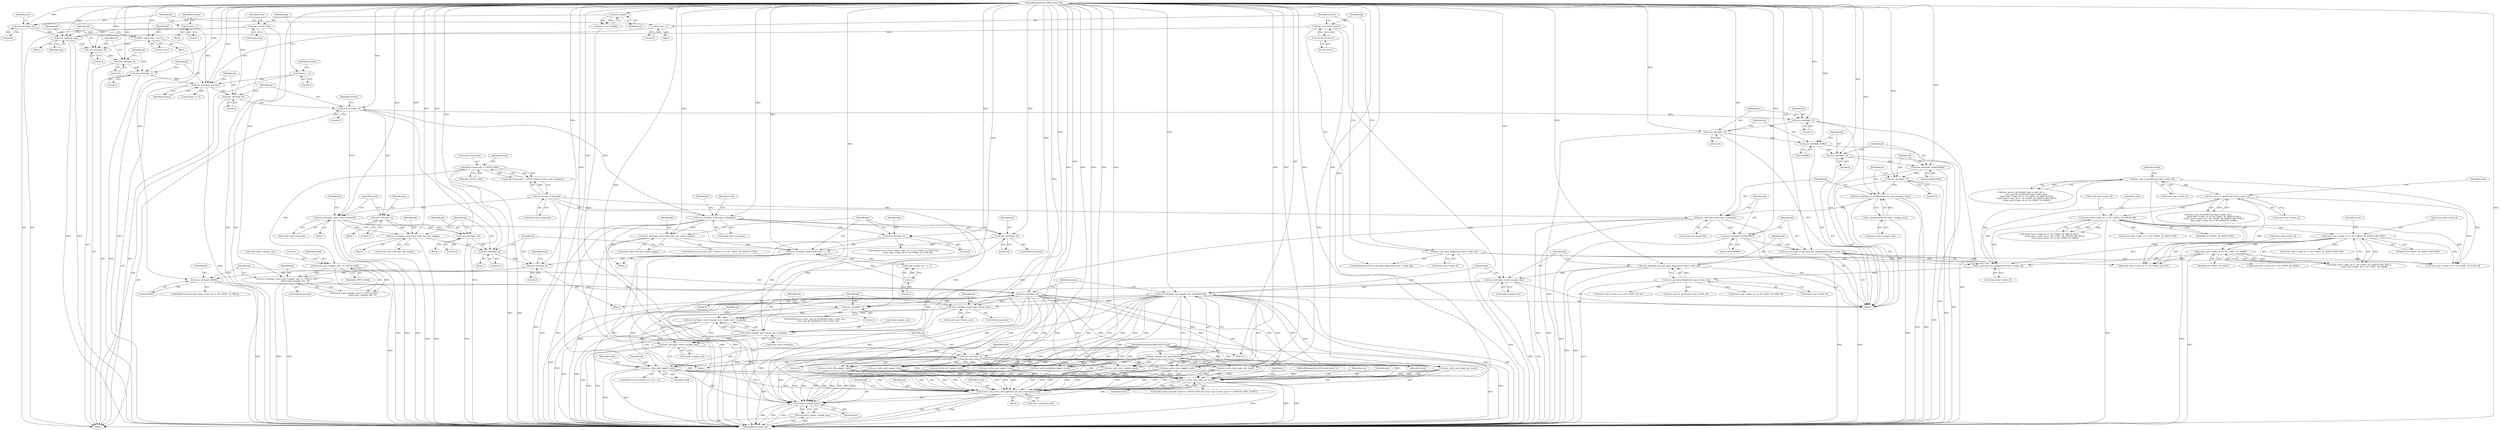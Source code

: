 digraph "0_FFmpeg_fa19fbcf712a6a6cc5a5cfdc3254a97b9bce6582@API" {
"1000729" [label="(Call,mov_write_glbl_tag(pb, track))"];
"1000524" [label="(Call,avio_wb32(pb, 2))"];
"1000519" [label="(Call,avio_wb32(pb, track->sample_size))"];
"1000508" [label="(Call,avio_wb32(pb, track->sample_size / track->par->channels))"];
"1000497" [label="(Call,avio_wb32(pb, 1))"];
"1000475" [label="(Call,avio_wb16(pb, 0))"];
"1000459" [label="(Call,avio_wb16(pb, track->par->sample_rate <= UINT16_MAX ?\n                          track->par->sample_rate : 0))"];
"1000444" [label="(Call,avio_wb16(pb, 0))"];
"1000441" [label="(Call,avio_wb16(pb, 0))"];
"1000429" [label="(Call,avio_wb16(pb, track->par->bits_per_raw_sample))"];
"1000408" [label="(Call,avio_wb16(pb, track->par->channels))"];
"1000256" [label="(Call,avio_wb32(pb, 0))"];
"1000253" [label="(Call,avio_wb16(pb, 0))"];
"1000250" [label="(Call,avio_wb16(pb, version))"];
"1000247" [label="(Call,avio_wb16(pb, 1))"];
"1000244" [label="(Call,avio_wb16(pb, 0))"];
"1000241" [label="(Call,avio_wb32(pb, 0))"];
"1000238" [label="(Call,avio_wl32(pb, tag))"];
"1000223" [label="(Call,avio_wb32(pb, 0))"];
"1000129" [label="(Call,avio_tell(pb))"];
"1000122" [label="(MethodParameterIn,AVIOContext *pb)"];
"1000169" [label="(Call,tag = AV_RL32(\"lpcm\"))"];
"1000171" [label="(Call,AV_RL32(\"lpcm\"))"];
"1000136" [label="(Call,tag = track->tag)"];
"1000233" [label="(Call,ffio_wfourcc(pb, \"enca\"))"];
"1000220" [label="(Call,version = 1)"];
"1000132" [label="(Call,version = 0)"];
"1000173" [label="(Call,version = 2)"];
"1000155" [label="(Call,!track->par->channels)"];
"1000417" [label="(Call,avio_wb16(pb, 2))"];
"1000438" [label="(Call,avio_wb16(pb, 16))"];
"1000380" [label="(Call,avio_wb16(pb, track->audio_vbr ? -2 : 0))"];
"1000369" [label="(Call,avio_wb16(pb, track->par->bits_per_coded_sample))"];
"1000334" [label="(Call,avio_wb16(pb, track->par->channels))"];
"1000357" [label="(Call,avio_wb16(pb, 8))"];
"1000377" [label="(Call,avio_wb16(pb, 16))"];
"1000386" [label="(Call,-2)"];
"1000462" [label="(Call,track->par->sample_rate <= UINT16_MAX)"];
"1000150" [label="(Call,track->timescale > UINT16_MAX)"];
"1000455" [label="(Call,avio_wb16(pb, 48000))"];
"1000321" [label="(Call,avio_wb32(pb, get_samples_per_packet(track)))"];
"1000316" [label="(Call,avio_wb32(pb, track->sample_size))"];
"1000308" [label="(Call,avio_wb32(pb, mov_get_lpcm_flags(track->par->codec_id)))"];
"1000300" [label="(Call,avio_wb32(pb, av_get_bits_per_sample(track->par->codec_id)))"];
"1000297" [label="(Call,avio_wb32(pb, 0x7F000000))"];
"1000290" [label="(Call,avio_wb32(pb, track->par->channels))"];
"1000282" [label="(Call,avio_wb64(pb, av_double2int(track->par->sample_rate)))"];
"1000279" [label="(Call,avio_wb32(pb, 72))"];
"1000276" [label="(Call,avio_wb32(pb, 0x00010000))"];
"1000273" [label="(Call,avio_wb16(pb, 0))"];
"1000270" [label="(Call,avio_wb16(pb, 0xfffe))"];
"1000267" [label="(Call,avio_wb16(pb, 16))"];
"1000264" [label="(Call,avio_wb16(pb, 3))"];
"1000284" [label="(Call,av_double2int(track->par->sample_rate))"];
"1000302" [label="(Call,av_get_bits_per_sample(track->par->codec_id))"];
"1000163" [label="(Call,mov_get_lpcm_flags(track->par->codec_id))"];
"1000205" [label="(Call,track->par->codec_id == AV_CODEC_ID_ADPCM_IMA_WAV)"];
"1000197" [label="(Call,track->par->codec_id == AV_CODEC_ID_ADPCM_MS)"];
"1000190" [label="(Call,mov_pcm_be_gt16(track->par->codec_id))"];
"1000183" [label="(Call,mov_pcm_le_gt16(track->par->codec_id))"];
"1000212" [label="(Call,track->par->codec_id == AV_CODEC_ID_QDM2)"];
"1000310" [label="(Call,mov_get_lpcm_flags(track->par->codec_id))"];
"1000323" [label="(Call,get_samples_per_packet(track))"];
"1000124" [label="(MethodParameterIn,MOVTrack *track)"];
"1000501" [label="(Call,avio_wb32(pb, track->par->frame_size))"];
"1000510" [label="(Call,track->sample_size / track->par->channels)"];
"1000746" [label="(Call,mov_write_chan_tag(s, pb, track))"];
"1000757" [label="(Call,ff_mov_cenc_write_sinf_tag(track, pb, mov->encryption_kid))"];
"1000764" [label="(Call,update_size(pb, pos))"];
"1000763" [label="(Return,return update_size(pb, pos);)"];
"1000457" [label="(Literal,48000)"];
"1000205" [label="(Call,track->par->codec_id == AV_CODEC_ID_ADPCM_IMA_WAV)"];
"1000730" [label="(Identifier,pb)"];
"1000333" [label="(Block,)"];
"1000765" [label="(Identifier,pb)"];
"1000316" [label="(Call,avio_wb32(pb, track->sample_size))"];
"1000440" [label="(Literal,16)"];
"1000369" [label="(Call,avio_wb16(pb, track->par->bits_per_coded_sample))"];
"1000429" [label="(Call,avio_wb16(pb, track->par->bits_per_raw_sample))"];
"1000499" [label="(Literal,1)"];
"1000387" [label="(Literal,2)"];
"1000155" [label="(Call,!track->par->channels)"];
"1000169" [label="(Call,tag = AV_RL32(\"lpcm\"))"];
"1000767" [label="(MethodReturn,static int)"];
"1000461" [label="(Call,track->par->sample_rate <= UINT16_MAX ?\n                          track->par->sample_rate : 0)"];
"1000736" [label="(Identifier,track)"];
"1000346" [label="(Identifier,track)"];
"1000218" [label="(Identifier,AV_CODEC_ID_QDM2)"];
"1000509" [label="(Identifier,pb)"];
"1000463" [label="(Call,track->par->sample_rate)"];
"1000521" [label="(Call,track->sample_size)"];
"1000497" [label="(Call,avio_wb32(pb, 1))"];
"1000357" [label="(Call,avio_wb16(pb, 8))"];
"1000317" [label="(Identifier,pb)"];
"1000377" [label="(Call,avio_wb16(pb, 16))"];
"1000284" [label="(Call,av_double2int(track->par->sample_rate))"];
"1000240" [label="(Identifier,tag)"];
"1000219" [label="(Block,)"];
"1000161" [label="(Block,)"];
"1000535" [label="(Call,track->par->codec_id == AV_CODEC_ID_AAC)"];
"1000334" [label="(Call,avio_wb16(pb, track->par->channels))"];
"1000646" [label="(Call,mov_write_amr_tag(pb, track))"];
"1000410" [label="(Call,track->par->channels)"];
"1000276" [label="(Call,avio_wb32(pb, 0x00010000))"];
"1000281" [label="(Literal,72)"];
"1000272" [label="(Literal,0xfffe)"];
"1000204" [label="(Call,track->par->codec_id == AV_CODEC_ID_ADPCM_IMA_WAV ||\n                   track->par->codec_id == AV_CODEC_ID_QDM2)"];
"1000248" [label="(Identifier,pb)"];
"1000290" [label="(Call,avio_wb32(pb, track->par->channels))"];
"1000525" [label="(Identifier,pb)"];
"1000386" [label="(Call,-2)"];
"1000291" [label="(Identifier,pb)"];
"1000498" [label="(Identifier,pb)"];
"1000273" [label="(Call,avio_wb16(pb, 0))"];
"1000407" [label="(Block,)"];
"1000482" [label="(Block,)"];
"1000191" [label="(Call,track->par->codec_id)"];
"1000124" [label="(MethodParameterIn,MOVTrack *track)"];
"1000251" [label="(Identifier,pb)"];
"1000300" [label="(Call,avio_wb32(pb, av_get_bits_per_sample(track->par->codec_id)))"];
"1000172" [label="(Literal,\"lpcm\")"];
"1000723" [label="(ControlStructure,if (track->vos_len > 0))"];
"1000154" [label="(Identifier,UINT16_MAX)"];
"1000458" [label="(ControlStructure,else)"];
"1000371" [label="(Call,track->par->bits_per_coded_sample)"];
"1000447" [label="(ControlStructure,if (track->par->codec_id == AV_CODEC_ID_OPUS))"];
"1000336" [label="(Call,track->par->channels)"];
"1000731" [label="(Identifier,track)"];
"1000254" [label="(Identifier,pb)"];
"1000190" [label="(Call,mov_pcm_be_gt16(track->par->codec_id))"];
"1000501" [label="(Call,avio_wb32(pb, track->par->frame_size))"];
"1000193" [label="(Identifier,track)"];
"1000321" [label="(Call,avio_wb32(pb, get_samples_per_packet(track)))"];
"1000451" [label="(Identifier,track)"];
"1000758" [label="(Identifier,track)"];
"1000182" [label="(Call,mov_pcm_le_gt16(track->par->codec_id) ||\n                   mov_pcm_be_gt16(track->par->codec_id) ||\n                   track->par->codec_id == AV_CODEC_ID_ADPCM_MS ||\n                   track->par->codec_id == AV_CODEC_ID_ADPCM_IMA_WAV ||\n                   track->par->codec_id == AV_CODEC_ID_QDM2)"];
"1000732" [label="(ControlStructure,if (track->mode == MODE_MOV && track->par->codec_type == AVMEDIA_TYPE_AUDIO))"];
"1000253" [label="(Call,avio_wb16(pb, 0))"];
"1000441" [label="(Call,avio_wb16(pb, 0))"];
"1000390" [label="(Block,)"];
"1000361" [label="(ControlStructure,if (track->par->codec_id == AV_CODEC_ID_ADPCM_G726))"];
"1000526" [label="(Literal,2)"];
"1000682" [label="(Call,mov_write_extradata_tag(pb, track))"];
"1000203" [label="(Identifier,AV_CODEC_ID_ADPCM_MS)"];
"1000747" [label="(Identifier,s)"];
"1000211" [label="(Identifier,AV_CODEC_ID_ADPCM_IMA_WAV)"];
"1000171" [label="(Call,AV_RL32(\"lpcm\"))"];
"1000225" [label="(Literal,0)"];
"1000477" [label="(Literal,0)"];
"1000323" [label="(Call,get_samples_per_packet(track))"];
"1000476" [label="(Identifier,pb)"];
"1000658" [label="(Call,mov_write_ac3_tag(pb, track))"];
"1000510" [label="(Call,track->sample_size / track->par->channels)"];
"1000162" [label="(ControlStructure,if (mov_get_lpcm_flags(track->par->codec_id)))"];
"1000437" [label="(Block,)"];
"1000200" [label="(Identifier,track)"];
"1000444" [label="(Call,avio_wb16(pb, 0))"];
"1000299" [label="(Literal,0x7F000000)"];
"1000267" [label="(Call,avio_wb16(pb, 16))"];
"1000358" [label="(Identifier,pb)"];
"1000285" [label="(Call,track->par->sample_rate)"];
"1000250" [label="(Call,avio_wb16(pb, version))"];
"1000150" [label="(Call,track->timescale > UINT16_MAX)"];
"1000462" [label="(Call,track->par->sample_rate <= UINT16_MAX)"];
"1000326" [label="(Block,)"];
"1000164" [label="(Call,track->par->codec_id)"];
"1000232" [label="(Block,)"];
"1000382" [label="(Call,track->audio_vbr ? -2 : 0)"];
"1000619" [label="(Call,mov_write_wave_tag(s, pb, track))"];
"1000238" [label="(Call,avio_wl32(pb, tag))"];
"1000222" [label="(Literal,1)"];
"1000221" [label="(Identifier,version)"];
"1000756" [label="(Block,)"];
"1000341" [label="(ControlStructure,if (track->par->codec_id == AV_CODEC_ID_PCM_U8 ||\n                track->par->codec_id == AV_CODEC_ID_PCM_S8))"];
"1000729" [label="(Call,mov_write_glbl_tag(pb, track))"];
"1000370" [label="(Identifier,pb)"];
"1000359" [label="(Literal,8)"];
"1000255" [label="(Literal,0)"];
"1000456" [label="(Identifier,pb)"];
"1000121" [label="(MethodParameterIn,AVFormatContext *s)"];
"1000393" [label="(Call,track->par->codec_id == AV_CODEC_ID_FLAC)"];
"1000431" [label="(Call,track->par->bits_per_raw_sample)"];
"1000376" [label="(ControlStructure,else)"];
"1000474" [label="(Literal,0)"];
"1000130" [label="(Identifier,pb)"];
"1000129" [label="(Call,avio_tell(pb))"];
"1000417" [label="(Call,avio_wb16(pb, 2))"];
"1000430" [label="(Identifier,pb)"];
"1000694" [label="(Call,mov_write_wfex_tag(s, pb, track))"];
"1000502" [label="(Identifier,pb)"];
"1000753" [label="(Identifier,mov)"];
"1000197" [label="(Call,track->par->codec_id == AV_CODEC_ID_ADPCM_MS)"];
"1000763" [label="(Return,return update_size(pb, pos);)"];
"1000379" [label="(Literal,16)"];
"1000268" [label="(Identifier,pb)"];
"1000670" [label="(Call,mov_write_eac3_tag(pb, track))"];
"1000274" [label="(Identifier,pb)"];
"1000280" [label="(Identifier,pb)"];
"1000443" [label="(Literal,0)"];
"1000234" [label="(Identifier,pb)"];
"1000416" [label="(Block,)"];
"1000249" [label="(Literal,1)"];
"1000446" [label="(Literal,0)"];
"1000122" [label="(MethodParameterIn,AVIOContext *pb)"];
"1000485" [label="(Call,mov_pcm_le_gt16(track->par->codec_id))"];
"1000508" [label="(Call,avio_wb32(pb, track->sample_size / track->par->channels))"];
"1000301" [label="(Identifier,pb)"];
"1000520" [label="(Identifier,pb)"];
"1000322" [label="(Identifier,pb)"];
"1000746" [label="(Call,mov_write_chan_tag(s, pb, track))"];
"1000298" [label="(Identifier,pb)"];
"1000503" [label="(Call,track->par->frame_size)"];
"1000170" [label="(Identifier,tag)"];
"1000233" [label="(Call,ffio_wfourcc(pb, \"enca\"))"];
"1000206" [label="(Call,track->par->codec_id)"];
"1000237" [label="(Block,)"];
"1000277" [label="(Identifier,pb)"];
"1000583" [label="(Call,track->par->codec_id == AV_CODEC_ID_ADPCM_IMA_WAV)"];
"1000748" [label="(Identifier,pb)"];
"1000241" [label="(Call,avio_wb32(pb, 0))"];
"1000408" [label="(Call,avio_wb16(pb, track->par->channels))"];
"1000257" [label="(Identifier,pb)"];
"1000252" [label="(Identifier,version)"];
"1000471" [label="(Identifier,track)"];
"1000235" [label="(Literal,\"enca\")"];
"1000265" [label="(Identifier,pb)"];
"1000575" [label="(Call,track->par->codec_id == AV_CODEC_ID_ADPCM_MS)"];
"1000244" [label="(Call,avio_wb16(pb, 0))"];
"1000125" [label="(Block,)"];
"1000243" [label="(Literal,0)"];
"1000719" [label="(Call,mov_write_dops_tag(pb, track))"];
"1000335" [label="(Identifier,pb)"];
"1000707" [label="(Call,mov_write_dfla_tag(pb, track))"];
"1000439" [label="(Identifier,pb)"];
"1000424" [label="(Identifier,track)"];
"1000137" [label="(Identifier,tag)"];
"1000173" [label="(Call,version = 2)"];
"1000634" [label="(Call,mov_write_esds_tag(pb, track))"];
"1000127" [label="(Call,pos = avio_tell(pb))"];
"1000381" [label="(Identifier,pb)"];
"1000455" [label="(Call,avio_wb16(pb, 48000))"];
"1000215" [label="(Identifier,track)"];
"1000198" [label="(Call,track->par->codec_id)"];
"1000343" [label="(Call,track->par->codec_id == AV_CODEC_ID_PCM_U8)"];
"1000445" [label="(Identifier,pb)"];
"1000639" [label="(Call,track->par->codec_id == AV_CODEC_ID_AMR_NB)"];
"1000158" [label="(Identifier,track)"];
"1000468" [label="(Identifier,UINT16_MAX)"];
"1000297" [label="(Call,avio_wb32(pb, 0x7F000000))"];
"1000279" [label="(Call,avio_wb32(pb, 72))"];
"1000519" [label="(Call,avio_wb32(pb, track->sample_size))"];
"1000531" [label="(Identifier,track)"];
"1000459" [label="(Call,avio_wb16(pb, track->par->sample_rate <= UINT16_MAX ?\n                          track->par->sample_rate : 0))"];
"1000220" [label="(Call,version = 1)"];
"1000282" [label="(Call,avio_wb64(pb, av_double2int(track->par->sample_rate)))"];
"1000189" [label="(Call,mov_pcm_be_gt16(track->par->codec_id) ||\n                   track->par->codec_id == AV_CODEC_ID_ADPCM_MS ||\n                   track->par->codec_id == AV_CODEC_ID_ADPCM_IMA_WAV ||\n                   track->par->codec_id == AV_CODEC_ID_QDM2)"];
"1000260" [label="(Call,version == 2)"];
"1000269" [label="(Literal,16)"];
"1000246" [label="(Literal,0)"];
"1000138" [label="(Call,track->tag)"];
"1000438" [label="(Call,avio_wb16(pb, 16))"];
"1000309" [label="(Identifier,pb)"];
"1000524" [label="(Call,avio_wb32(pb, 2))"];
"1000245" [label="(Identifier,pb)"];
"1000261" [label="(Identifier,version)"];
"1000380" [label="(Call,avio_wb16(pb, track->audio_vbr ? -2 : 0))"];
"1000175" [label="(Literal,2)"];
"1000208" [label="(Identifier,track)"];
"1000749" [label="(Identifier,track)"];
"1000318" [label="(Call,track->sample_size)"];
"1000256" [label="(Call,avio_wb32(pb, 0))"];
"1000764" [label="(Call,update_size(pb, pos))"];
"1000229" [label="(Identifier,mov)"];
"1000149" [label="(Call,track->timescale > UINT16_MAX || !track->par->channels)"];
"1000278" [label="(Literal,0x00010000)"];
"1000275" [label="(Literal,0)"];
"1000163" [label="(Call,mov_get_lpcm_flags(track->par->codec_id))"];
"1000302" [label="(Call,av_get_bits_per_sample(track->par->codec_id))"];
"1000196" [label="(Call,track->par->codec_id == AV_CODEC_ID_ADPCM_MS ||\n                   track->par->codec_id == AV_CODEC_ID_ADPCM_IMA_WAV ||\n                   track->par->codec_id == AV_CODEC_ID_QDM2)"];
"1000475" [label="(Call,avio_wb16(pb, 0))"];
"1000409" [label="(Identifier,pb)"];
"1000224" [label="(Identifier,pb)"];
"1000271" [label="(Identifier,pb)"];
"1000174" [label="(Identifier,version)"];
"1000483" [label="(ControlStructure,if (mov_pcm_le_gt16(track->par->codec_id) ||\n            mov_pcm_be_gt16(track->par->codec_id)))"];
"1000311" [label="(Call,track->par->codec_id)"];
"1000270" [label="(Call,avio_wb16(pb, 0xfffe))"];
"1000419" [label="(Literal,2)"];
"1000757" [label="(Call,ff_mov_cenc_write_sinf_tag(track, pb, mov->encryption_kid))"];
"1000239" [label="(Identifier,pb)"];
"1000514" [label="(Call,track->par->channels)"];
"1000378" [label="(Identifier,pb)"];
"1000213" [label="(Call,track->par->codec_id)"];
"1000308" [label="(Call,avio_wb32(pb, mov_get_lpcm_flags(track->par->codec_id)))"];
"1000324" [label="(Identifier,track)"];
"1000151" [label="(Call,track->timescale)"];
"1000442" [label="(Identifier,pb)"];
"1000242" [label="(Identifier,pb)"];
"1000144" [label="(Identifier,track)"];
"1000591" [label="(Call,track->par->codec_id == AV_CODEC_ID_QDM2)"];
"1000264" [label="(Call,avio_wb16(pb, 3))"];
"1000428" [label="(Block,)"];
"1000258" [label="(Literal,0)"];
"1000132" [label="(Call,version = 0)"];
"1000212" [label="(Call,track->par->codec_id == AV_CODEC_ID_QDM2)"];
"1000292" [label="(Call,track->par->channels)"];
"1000760" [label="(Call,mov->encryption_kid)"];
"1000460" [label="(Identifier,pb)"];
"1000310" [label="(Call,mov_get_lpcm_flags(track->par->codec_id))"];
"1000156" [label="(Call,track->par->channels)"];
"1000303" [label="(Call,track->par->codec_id)"];
"1000500" [label="(ControlStructure,else)"];
"1000766" [label="(Identifier,pos)"];
"1000480" [label="(Identifier,version)"];
"1000247" [label="(Call,avio_wb16(pb, 1))"];
"1000283" [label="(Identifier,pb)"];
"1000266" [label="(Literal,3)"];
"1000263" [label="(Block,)"];
"1000133" [label="(Identifier,version)"];
"1000184" [label="(Call,track->par->codec_id)"];
"1000223" [label="(Call,avio_wb32(pb, 0))"];
"1000136" [label="(Call,tag = track->tag)"];
"1000511" [label="(Call,track->sample_size)"];
"1000759" [label="(Identifier,pb)"];
"1000183" [label="(Call,mov_pcm_le_gt16(track->par->codec_id))"];
"1000134" [label="(Literal,0)"];
"1000418" [label="(Identifier,pb)"];
"1000729" -> "1000723"  [label="AST: "];
"1000729" -> "1000731"  [label="CFG: "];
"1000730" -> "1000729"  [label="AST: "];
"1000731" -> "1000729"  [label="AST: "];
"1000736" -> "1000729"  [label="CFG: "];
"1000729" -> "1000767"  [label="DDG: "];
"1000729" -> "1000767"  [label="DDG: "];
"1000524" -> "1000729"  [label="DDG: "];
"1000475" -> "1000729"  [label="DDG: "];
"1000321" -> "1000729"  [label="DDG: "];
"1000122" -> "1000729"  [label="DDG: "];
"1000323" -> "1000729"  [label="DDG: "];
"1000124" -> "1000729"  [label="DDG: "];
"1000729" -> "1000746"  [label="DDG: "];
"1000729" -> "1000746"  [label="DDG: "];
"1000729" -> "1000757"  [label="DDG: "];
"1000729" -> "1000757"  [label="DDG: "];
"1000729" -> "1000764"  [label="DDG: "];
"1000524" -> "1000482"  [label="AST: "];
"1000524" -> "1000526"  [label="CFG: "];
"1000525" -> "1000524"  [label="AST: "];
"1000526" -> "1000524"  [label="AST: "];
"1000531" -> "1000524"  [label="CFG: "];
"1000524" -> "1000767"  [label="DDG: "];
"1000519" -> "1000524"  [label="DDG: "];
"1000122" -> "1000524"  [label="DDG: "];
"1000524" -> "1000619"  [label="DDG: "];
"1000524" -> "1000634"  [label="DDG: "];
"1000524" -> "1000646"  [label="DDG: "];
"1000524" -> "1000658"  [label="DDG: "];
"1000524" -> "1000670"  [label="DDG: "];
"1000524" -> "1000682"  [label="DDG: "];
"1000524" -> "1000694"  [label="DDG: "];
"1000524" -> "1000707"  [label="DDG: "];
"1000524" -> "1000719"  [label="DDG: "];
"1000524" -> "1000746"  [label="DDG: "];
"1000524" -> "1000757"  [label="DDG: "];
"1000524" -> "1000764"  [label="DDG: "];
"1000519" -> "1000482"  [label="AST: "];
"1000519" -> "1000521"  [label="CFG: "];
"1000520" -> "1000519"  [label="AST: "];
"1000521" -> "1000519"  [label="AST: "];
"1000525" -> "1000519"  [label="CFG: "];
"1000519" -> "1000767"  [label="DDG: "];
"1000519" -> "1000767"  [label="DDG: "];
"1000508" -> "1000519"  [label="DDG: "];
"1000122" -> "1000519"  [label="DDG: "];
"1000510" -> "1000519"  [label="DDG: "];
"1000508" -> "1000482"  [label="AST: "];
"1000508" -> "1000510"  [label="CFG: "];
"1000509" -> "1000508"  [label="AST: "];
"1000510" -> "1000508"  [label="AST: "];
"1000520" -> "1000508"  [label="CFG: "];
"1000508" -> "1000767"  [label="DDG: "];
"1000508" -> "1000767"  [label="DDG: "];
"1000497" -> "1000508"  [label="DDG: "];
"1000501" -> "1000508"  [label="DDG: "];
"1000122" -> "1000508"  [label="DDG: "];
"1000510" -> "1000508"  [label="DDG: "];
"1000510" -> "1000508"  [label="DDG: "];
"1000497" -> "1000483"  [label="AST: "];
"1000497" -> "1000499"  [label="CFG: "];
"1000498" -> "1000497"  [label="AST: "];
"1000499" -> "1000497"  [label="AST: "];
"1000509" -> "1000497"  [label="CFG: "];
"1000497" -> "1000767"  [label="DDG: "];
"1000475" -> "1000497"  [label="DDG: "];
"1000321" -> "1000497"  [label="DDG: "];
"1000122" -> "1000497"  [label="DDG: "];
"1000475" -> "1000326"  [label="AST: "];
"1000475" -> "1000477"  [label="CFG: "];
"1000476" -> "1000475"  [label="AST: "];
"1000477" -> "1000475"  [label="AST: "];
"1000480" -> "1000475"  [label="CFG: "];
"1000475" -> "1000767"  [label="DDG: "];
"1000459" -> "1000475"  [label="DDG: "];
"1000455" -> "1000475"  [label="DDG: "];
"1000122" -> "1000475"  [label="DDG: "];
"1000475" -> "1000501"  [label="DDG: "];
"1000475" -> "1000619"  [label="DDG: "];
"1000475" -> "1000634"  [label="DDG: "];
"1000475" -> "1000646"  [label="DDG: "];
"1000475" -> "1000658"  [label="DDG: "];
"1000475" -> "1000670"  [label="DDG: "];
"1000475" -> "1000682"  [label="DDG: "];
"1000475" -> "1000694"  [label="DDG: "];
"1000475" -> "1000707"  [label="DDG: "];
"1000475" -> "1000719"  [label="DDG: "];
"1000475" -> "1000746"  [label="DDG: "];
"1000475" -> "1000757"  [label="DDG: "];
"1000475" -> "1000764"  [label="DDG: "];
"1000459" -> "1000458"  [label="AST: "];
"1000459" -> "1000461"  [label="CFG: "];
"1000460" -> "1000459"  [label="AST: "];
"1000461" -> "1000459"  [label="AST: "];
"1000476" -> "1000459"  [label="CFG: "];
"1000459" -> "1000767"  [label="DDG: "];
"1000459" -> "1000767"  [label="DDG: "];
"1000444" -> "1000459"  [label="DDG: "];
"1000122" -> "1000459"  [label="DDG: "];
"1000462" -> "1000459"  [label="DDG: "];
"1000444" -> "1000326"  [label="AST: "];
"1000444" -> "1000446"  [label="CFG: "];
"1000445" -> "1000444"  [label="AST: "];
"1000446" -> "1000444"  [label="AST: "];
"1000451" -> "1000444"  [label="CFG: "];
"1000441" -> "1000444"  [label="DDG: "];
"1000380" -> "1000444"  [label="DDG: "];
"1000122" -> "1000444"  [label="DDG: "];
"1000444" -> "1000455"  [label="DDG: "];
"1000441" -> "1000390"  [label="AST: "];
"1000441" -> "1000443"  [label="CFG: "];
"1000442" -> "1000441"  [label="AST: "];
"1000443" -> "1000441"  [label="AST: "];
"1000445" -> "1000441"  [label="CFG: "];
"1000429" -> "1000441"  [label="DDG: "];
"1000438" -> "1000441"  [label="DDG: "];
"1000122" -> "1000441"  [label="DDG: "];
"1000429" -> "1000428"  [label="AST: "];
"1000429" -> "1000431"  [label="CFG: "];
"1000430" -> "1000429"  [label="AST: "];
"1000431" -> "1000429"  [label="AST: "];
"1000442" -> "1000429"  [label="CFG: "];
"1000429" -> "1000767"  [label="DDG: "];
"1000429" -> "1000767"  [label="DDG: "];
"1000408" -> "1000429"  [label="DDG: "];
"1000417" -> "1000429"  [label="DDG: "];
"1000122" -> "1000429"  [label="DDG: "];
"1000408" -> "1000407"  [label="AST: "];
"1000408" -> "1000410"  [label="CFG: "];
"1000409" -> "1000408"  [label="AST: "];
"1000410" -> "1000408"  [label="AST: "];
"1000424" -> "1000408"  [label="CFG: "];
"1000408" -> "1000767"  [label="DDG: "];
"1000408" -> "1000767"  [label="DDG: "];
"1000256" -> "1000408"  [label="DDG: "];
"1000122" -> "1000408"  [label="DDG: "];
"1000155" -> "1000408"  [label="DDG: "];
"1000408" -> "1000438"  [label="DDG: "];
"1000408" -> "1000510"  [label="DDG: "];
"1000256" -> "1000125"  [label="AST: "];
"1000256" -> "1000258"  [label="CFG: "];
"1000257" -> "1000256"  [label="AST: "];
"1000258" -> "1000256"  [label="AST: "];
"1000261" -> "1000256"  [label="CFG: "];
"1000256" -> "1000767"  [label="DDG: "];
"1000253" -> "1000256"  [label="DDG: "];
"1000122" -> "1000256"  [label="DDG: "];
"1000256" -> "1000264"  [label="DDG: "];
"1000256" -> "1000334"  [label="DDG: "];
"1000256" -> "1000417"  [label="DDG: "];
"1000253" -> "1000125"  [label="AST: "];
"1000253" -> "1000255"  [label="CFG: "];
"1000254" -> "1000253"  [label="AST: "];
"1000255" -> "1000253"  [label="AST: "];
"1000257" -> "1000253"  [label="CFG: "];
"1000250" -> "1000253"  [label="DDG: "];
"1000122" -> "1000253"  [label="DDG: "];
"1000250" -> "1000125"  [label="AST: "];
"1000250" -> "1000252"  [label="CFG: "];
"1000251" -> "1000250"  [label="AST: "];
"1000252" -> "1000250"  [label="AST: "];
"1000254" -> "1000250"  [label="CFG: "];
"1000250" -> "1000767"  [label="DDG: "];
"1000247" -> "1000250"  [label="DDG: "];
"1000122" -> "1000250"  [label="DDG: "];
"1000220" -> "1000250"  [label="DDG: "];
"1000132" -> "1000250"  [label="DDG: "];
"1000173" -> "1000250"  [label="DDG: "];
"1000250" -> "1000260"  [label="DDG: "];
"1000247" -> "1000125"  [label="AST: "];
"1000247" -> "1000249"  [label="CFG: "];
"1000248" -> "1000247"  [label="AST: "];
"1000249" -> "1000247"  [label="AST: "];
"1000251" -> "1000247"  [label="CFG: "];
"1000247" -> "1000767"  [label="DDG: "];
"1000244" -> "1000247"  [label="DDG: "];
"1000122" -> "1000247"  [label="DDG: "];
"1000244" -> "1000125"  [label="AST: "];
"1000244" -> "1000246"  [label="CFG: "];
"1000245" -> "1000244"  [label="AST: "];
"1000246" -> "1000244"  [label="AST: "];
"1000248" -> "1000244"  [label="CFG: "];
"1000241" -> "1000244"  [label="DDG: "];
"1000122" -> "1000244"  [label="DDG: "];
"1000241" -> "1000125"  [label="AST: "];
"1000241" -> "1000243"  [label="CFG: "];
"1000242" -> "1000241"  [label="AST: "];
"1000243" -> "1000241"  [label="AST: "];
"1000245" -> "1000241"  [label="CFG: "];
"1000238" -> "1000241"  [label="DDG: "];
"1000233" -> "1000241"  [label="DDG: "];
"1000122" -> "1000241"  [label="DDG: "];
"1000238" -> "1000237"  [label="AST: "];
"1000238" -> "1000240"  [label="CFG: "];
"1000239" -> "1000238"  [label="AST: "];
"1000240" -> "1000238"  [label="AST: "];
"1000242" -> "1000238"  [label="CFG: "];
"1000238" -> "1000767"  [label="DDG: "];
"1000238" -> "1000767"  [label="DDG: "];
"1000223" -> "1000238"  [label="DDG: "];
"1000122" -> "1000238"  [label="DDG: "];
"1000169" -> "1000238"  [label="DDG: "];
"1000136" -> "1000238"  [label="DDG: "];
"1000223" -> "1000125"  [label="AST: "];
"1000223" -> "1000225"  [label="CFG: "];
"1000224" -> "1000223"  [label="AST: "];
"1000225" -> "1000223"  [label="AST: "];
"1000229" -> "1000223"  [label="CFG: "];
"1000129" -> "1000223"  [label="DDG: "];
"1000122" -> "1000223"  [label="DDG: "];
"1000223" -> "1000233"  [label="DDG: "];
"1000129" -> "1000127"  [label="AST: "];
"1000129" -> "1000130"  [label="CFG: "];
"1000130" -> "1000129"  [label="AST: "];
"1000127" -> "1000129"  [label="CFG: "];
"1000129" -> "1000127"  [label="DDG: "];
"1000122" -> "1000129"  [label="DDG: "];
"1000122" -> "1000120"  [label="AST: "];
"1000122" -> "1000767"  [label="DDG: "];
"1000122" -> "1000233"  [label="DDG: "];
"1000122" -> "1000264"  [label="DDG: "];
"1000122" -> "1000267"  [label="DDG: "];
"1000122" -> "1000270"  [label="DDG: "];
"1000122" -> "1000273"  [label="DDG: "];
"1000122" -> "1000276"  [label="DDG: "];
"1000122" -> "1000279"  [label="DDG: "];
"1000122" -> "1000282"  [label="DDG: "];
"1000122" -> "1000290"  [label="DDG: "];
"1000122" -> "1000297"  [label="DDG: "];
"1000122" -> "1000300"  [label="DDG: "];
"1000122" -> "1000308"  [label="DDG: "];
"1000122" -> "1000316"  [label="DDG: "];
"1000122" -> "1000321"  [label="DDG: "];
"1000122" -> "1000334"  [label="DDG: "];
"1000122" -> "1000357"  [label="DDG: "];
"1000122" -> "1000369"  [label="DDG: "];
"1000122" -> "1000377"  [label="DDG: "];
"1000122" -> "1000380"  [label="DDG: "];
"1000122" -> "1000417"  [label="DDG: "];
"1000122" -> "1000438"  [label="DDG: "];
"1000122" -> "1000455"  [label="DDG: "];
"1000122" -> "1000501"  [label="DDG: "];
"1000122" -> "1000619"  [label="DDG: "];
"1000122" -> "1000634"  [label="DDG: "];
"1000122" -> "1000646"  [label="DDG: "];
"1000122" -> "1000658"  [label="DDG: "];
"1000122" -> "1000670"  [label="DDG: "];
"1000122" -> "1000682"  [label="DDG: "];
"1000122" -> "1000694"  [label="DDG: "];
"1000122" -> "1000707"  [label="DDG: "];
"1000122" -> "1000719"  [label="DDG: "];
"1000122" -> "1000746"  [label="DDG: "];
"1000122" -> "1000757"  [label="DDG: "];
"1000122" -> "1000764"  [label="DDG: "];
"1000169" -> "1000162"  [label="AST: "];
"1000169" -> "1000171"  [label="CFG: "];
"1000170" -> "1000169"  [label="AST: "];
"1000171" -> "1000169"  [label="AST: "];
"1000174" -> "1000169"  [label="CFG: "];
"1000169" -> "1000767"  [label="DDG: "];
"1000169" -> "1000767"  [label="DDG: "];
"1000171" -> "1000169"  [label="DDG: "];
"1000171" -> "1000172"  [label="CFG: "];
"1000172" -> "1000171"  [label="AST: "];
"1000136" -> "1000125"  [label="AST: "];
"1000136" -> "1000138"  [label="CFG: "];
"1000137" -> "1000136"  [label="AST: "];
"1000138" -> "1000136"  [label="AST: "];
"1000144" -> "1000136"  [label="CFG: "];
"1000136" -> "1000767"  [label="DDG: "];
"1000136" -> "1000767"  [label="DDG: "];
"1000233" -> "1000232"  [label="AST: "];
"1000233" -> "1000235"  [label="CFG: "];
"1000234" -> "1000233"  [label="AST: "];
"1000235" -> "1000233"  [label="AST: "];
"1000242" -> "1000233"  [label="CFG: "];
"1000233" -> "1000767"  [label="DDG: "];
"1000220" -> "1000219"  [label="AST: "];
"1000220" -> "1000222"  [label="CFG: "];
"1000221" -> "1000220"  [label="AST: "];
"1000222" -> "1000220"  [label="AST: "];
"1000224" -> "1000220"  [label="CFG: "];
"1000132" -> "1000125"  [label="AST: "];
"1000132" -> "1000134"  [label="CFG: "];
"1000133" -> "1000132"  [label="AST: "];
"1000134" -> "1000132"  [label="AST: "];
"1000137" -> "1000132"  [label="CFG: "];
"1000173" -> "1000161"  [label="AST: "];
"1000173" -> "1000175"  [label="CFG: "];
"1000174" -> "1000173"  [label="AST: "];
"1000175" -> "1000173"  [label="AST: "];
"1000224" -> "1000173"  [label="CFG: "];
"1000155" -> "1000149"  [label="AST: "];
"1000155" -> "1000156"  [label="CFG: "];
"1000156" -> "1000155"  [label="AST: "];
"1000149" -> "1000155"  [label="CFG: "];
"1000155" -> "1000767"  [label="DDG: "];
"1000155" -> "1000149"  [label="DDG: "];
"1000155" -> "1000290"  [label="DDG: "];
"1000155" -> "1000334"  [label="DDG: "];
"1000155" -> "1000510"  [label="DDG: "];
"1000417" -> "1000416"  [label="AST: "];
"1000417" -> "1000419"  [label="CFG: "];
"1000418" -> "1000417"  [label="AST: "];
"1000419" -> "1000417"  [label="AST: "];
"1000424" -> "1000417"  [label="CFG: "];
"1000417" -> "1000767"  [label="DDG: "];
"1000417" -> "1000438"  [label="DDG: "];
"1000438" -> "1000437"  [label="AST: "];
"1000438" -> "1000440"  [label="CFG: "];
"1000439" -> "1000438"  [label="AST: "];
"1000440" -> "1000438"  [label="AST: "];
"1000442" -> "1000438"  [label="CFG: "];
"1000438" -> "1000767"  [label="DDG: "];
"1000380" -> "1000333"  [label="AST: "];
"1000380" -> "1000382"  [label="CFG: "];
"1000381" -> "1000380"  [label="AST: "];
"1000382" -> "1000380"  [label="AST: "];
"1000445" -> "1000380"  [label="CFG: "];
"1000380" -> "1000767"  [label="DDG: "];
"1000380" -> "1000767"  [label="DDG: "];
"1000369" -> "1000380"  [label="DDG: "];
"1000357" -> "1000380"  [label="DDG: "];
"1000377" -> "1000380"  [label="DDG: "];
"1000386" -> "1000380"  [label="DDG: "];
"1000369" -> "1000361"  [label="AST: "];
"1000369" -> "1000371"  [label="CFG: "];
"1000370" -> "1000369"  [label="AST: "];
"1000371" -> "1000369"  [label="AST: "];
"1000381" -> "1000369"  [label="CFG: "];
"1000369" -> "1000767"  [label="DDG: "];
"1000369" -> "1000767"  [label="DDG: "];
"1000334" -> "1000369"  [label="DDG: "];
"1000334" -> "1000333"  [label="AST: "];
"1000334" -> "1000336"  [label="CFG: "];
"1000335" -> "1000334"  [label="AST: "];
"1000336" -> "1000334"  [label="AST: "];
"1000346" -> "1000334"  [label="CFG: "];
"1000334" -> "1000767"  [label="DDG: "];
"1000334" -> "1000767"  [label="DDG: "];
"1000334" -> "1000357"  [label="DDG: "];
"1000334" -> "1000377"  [label="DDG: "];
"1000334" -> "1000510"  [label="DDG: "];
"1000357" -> "1000341"  [label="AST: "];
"1000357" -> "1000359"  [label="CFG: "];
"1000358" -> "1000357"  [label="AST: "];
"1000359" -> "1000357"  [label="AST: "];
"1000381" -> "1000357"  [label="CFG: "];
"1000357" -> "1000767"  [label="DDG: "];
"1000377" -> "1000376"  [label="AST: "];
"1000377" -> "1000379"  [label="CFG: "];
"1000378" -> "1000377"  [label="AST: "];
"1000379" -> "1000377"  [label="AST: "];
"1000381" -> "1000377"  [label="CFG: "];
"1000377" -> "1000767"  [label="DDG: "];
"1000386" -> "1000382"  [label="AST: "];
"1000386" -> "1000387"  [label="CFG: "];
"1000387" -> "1000386"  [label="AST: "];
"1000382" -> "1000386"  [label="CFG: "];
"1000386" -> "1000382"  [label="DDG: "];
"1000462" -> "1000461"  [label="AST: "];
"1000462" -> "1000468"  [label="CFG: "];
"1000463" -> "1000462"  [label="AST: "];
"1000468" -> "1000462"  [label="AST: "];
"1000471" -> "1000462"  [label="CFG: "];
"1000474" -> "1000462"  [label="CFG: "];
"1000462" -> "1000767"  [label="DDG: "];
"1000150" -> "1000462"  [label="DDG: "];
"1000462" -> "1000461"  [label="DDG: "];
"1000150" -> "1000149"  [label="AST: "];
"1000150" -> "1000154"  [label="CFG: "];
"1000151" -> "1000150"  [label="AST: "];
"1000154" -> "1000150"  [label="AST: "];
"1000158" -> "1000150"  [label="CFG: "];
"1000149" -> "1000150"  [label="CFG: "];
"1000150" -> "1000767"  [label="DDG: "];
"1000150" -> "1000767"  [label="DDG: "];
"1000150" -> "1000149"  [label="DDG: "];
"1000150" -> "1000149"  [label="DDG: "];
"1000455" -> "1000447"  [label="AST: "];
"1000455" -> "1000457"  [label="CFG: "];
"1000456" -> "1000455"  [label="AST: "];
"1000457" -> "1000455"  [label="AST: "];
"1000476" -> "1000455"  [label="CFG: "];
"1000455" -> "1000767"  [label="DDG: "];
"1000321" -> "1000263"  [label="AST: "];
"1000321" -> "1000323"  [label="CFG: "];
"1000322" -> "1000321"  [label="AST: "];
"1000323" -> "1000321"  [label="AST: "];
"1000480" -> "1000321"  [label="CFG: "];
"1000321" -> "1000767"  [label="DDG: "];
"1000321" -> "1000767"  [label="DDG: "];
"1000316" -> "1000321"  [label="DDG: "];
"1000323" -> "1000321"  [label="DDG: "];
"1000321" -> "1000501"  [label="DDG: "];
"1000321" -> "1000619"  [label="DDG: "];
"1000321" -> "1000634"  [label="DDG: "];
"1000321" -> "1000646"  [label="DDG: "];
"1000321" -> "1000658"  [label="DDG: "];
"1000321" -> "1000670"  [label="DDG: "];
"1000321" -> "1000682"  [label="DDG: "];
"1000321" -> "1000694"  [label="DDG: "];
"1000321" -> "1000707"  [label="DDG: "];
"1000321" -> "1000719"  [label="DDG: "];
"1000321" -> "1000746"  [label="DDG: "];
"1000321" -> "1000757"  [label="DDG: "];
"1000321" -> "1000764"  [label="DDG: "];
"1000316" -> "1000263"  [label="AST: "];
"1000316" -> "1000318"  [label="CFG: "];
"1000317" -> "1000316"  [label="AST: "];
"1000318" -> "1000316"  [label="AST: "];
"1000322" -> "1000316"  [label="CFG: "];
"1000316" -> "1000767"  [label="DDG: "];
"1000316" -> "1000767"  [label="DDG: "];
"1000308" -> "1000316"  [label="DDG: "];
"1000316" -> "1000510"  [label="DDG: "];
"1000308" -> "1000263"  [label="AST: "];
"1000308" -> "1000310"  [label="CFG: "];
"1000309" -> "1000308"  [label="AST: "];
"1000310" -> "1000308"  [label="AST: "];
"1000317" -> "1000308"  [label="CFG: "];
"1000308" -> "1000767"  [label="DDG: "];
"1000308" -> "1000767"  [label="DDG: "];
"1000300" -> "1000308"  [label="DDG: "];
"1000310" -> "1000308"  [label="DDG: "];
"1000300" -> "1000263"  [label="AST: "];
"1000300" -> "1000302"  [label="CFG: "];
"1000301" -> "1000300"  [label="AST: "];
"1000302" -> "1000300"  [label="AST: "];
"1000309" -> "1000300"  [label="CFG: "];
"1000300" -> "1000767"  [label="DDG: "];
"1000300" -> "1000767"  [label="DDG: "];
"1000297" -> "1000300"  [label="DDG: "];
"1000302" -> "1000300"  [label="DDG: "];
"1000297" -> "1000263"  [label="AST: "];
"1000297" -> "1000299"  [label="CFG: "];
"1000298" -> "1000297"  [label="AST: "];
"1000299" -> "1000297"  [label="AST: "];
"1000301" -> "1000297"  [label="CFG: "];
"1000297" -> "1000767"  [label="DDG: "];
"1000290" -> "1000297"  [label="DDG: "];
"1000290" -> "1000263"  [label="AST: "];
"1000290" -> "1000292"  [label="CFG: "];
"1000291" -> "1000290"  [label="AST: "];
"1000292" -> "1000290"  [label="AST: "];
"1000298" -> "1000290"  [label="CFG: "];
"1000290" -> "1000767"  [label="DDG: "];
"1000290" -> "1000767"  [label="DDG: "];
"1000282" -> "1000290"  [label="DDG: "];
"1000290" -> "1000510"  [label="DDG: "];
"1000282" -> "1000263"  [label="AST: "];
"1000282" -> "1000284"  [label="CFG: "];
"1000283" -> "1000282"  [label="AST: "];
"1000284" -> "1000282"  [label="AST: "];
"1000291" -> "1000282"  [label="CFG: "];
"1000282" -> "1000767"  [label="DDG: "];
"1000282" -> "1000767"  [label="DDG: "];
"1000279" -> "1000282"  [label="DDG: "];
"1000284" -> "1000282"  [label="DDG: "];
"1000279" -> "1000263"  [label="AST: "];
"1000279" -> "1000281"  [label="CFG: "];
"1000280" -> "1000279"  [label="AST: "];
"1000281" -> "1000279"  [label="AST: "];
"1000283" -> "1000279"  [label="CFG: "];
"1000279" -> "1000767"  [label="DDG: "];
"1000276" -> "1000279"  [label="DDG: "];
"1000276" -> "1000263"  [label="AST: "];
"1000276" -> "1000278"  [label="CFG: "];
"1000277" -> "1000276"  [label="AST: "];
"1000278" -> "1000276"  [label="AST: "];
"1000280" -> "1000276"  [label="CFG: "];
"1000276" -> "1000767"  [label="DDG: "];
"1000273" -> "1000276"  [label="DDG: "];
"1000273" -> "1000263"  [label="AST: "];
"1000273" -> "1000275"  [label="CFG: "];
"1000274" -> "1000273"  [label="AST: "];
"1000275" -> "1000273"  [label="AST: "];
"1000277" -> "1000273"  [label="CFG: "];
"1000273" -> "1000767"  [label="DDG: "];
"1000270" -> "1000273"  [label="DDG: "];
"1000270" -> "1000263"  [label="AST: "];
"1000270" -> "1000272"  [label="CFG: "];
"1000271" -> "1000270"  [label="AST: "];
"1000272" -> "1000270"  [label="AST: "];
"1000274" -> "1000270"  [label="CFG: "];
"1000270" -> "1000767"  [label="DDG: "];
"1000267" -> "1000270"  [label="DDG: "];
"1000267" -> "1000263"  [label="AST: "];
"1000267" -> "1000269"  [label="CFG: "];
"1000268" -> "1000267"  [label="AST: "];
"1000269" -> "1000267"  [label="AST: "];
"1000271" -> "1000267"  [label="CFG: "];
"1000267" -> "1000767"  [label="DDG: "];
"1000264" -> "1000267"  [label="DDG: "];
"1000264" -> "1000263"  [label="AST: "];
"1000264" -> "1000266"  [label="CFG: "];
"1000265" -> "1000264"  [label="AST: "];
"1000266" -> "1000264"  [label="AST: "];
"1000268" -> "1000264"  [label="CFG: "];
"1000264" -> "1000767"  [label="DDG: "];
"1000284" -> "1000285"  [label="CFG: "];
"1000285" -> "1000284"  [label="AST: "];
"1000284" -> "1000767"  [label="DDG: "];
"1000302" -> "1000303"  [label="CFG: "];
"1000303" -> "1000302"  [label="AST: "];
"1000163" -> "1000302"  [label="DDG: "];
"1000205" -> "1000302"  [label="DDG: "];
"1000183" -> "1000302"  [label="DDG: "];
"1000190" -> "1000302"  [label="DDG: "];
"1000212" -> "1000302"  [label="DDG: "];
"1000197" -> "1000302"  [label="DDG: "];
"1000302" -> "1000310"  [label="DDG: "];
"1000163" -> "1000162"  [label="AST: "];
"1000163" -> "1000164"  [label="CFG: "];
"1000164" -> "1000163"  [label="AST: "];
"1000170" -> "1000163"  [label="CFG: "];
"1000174" -> "1000163"  [label="CFG: "];
"1000163" -> "1000767"  [label="DDG: "];
"1000163" -> "1000343"  [label="DDG: "];
"1000163" -> "1000393"  [label="DDG: "];
"1000205" -> "1000204"  [label="AST: "];
"1000205" -> "1000211"  [label="CFG: "];
"1000206" -> "1000205"  [label="AST: "];
"1000211" -> "1000205"  [label="AST: "];
"1000215" -> "1000205"  [label="CFG: "];
"1000204" -> "1000205"  [label="CFG: "];
"1000205" -> "1000767"  [label="DDG: "];
"1000205" -> "1000204"  [label="DDG: "];
"1000205" -> "1000204"  [label="DDG: "];
"1000197" -> "1000205"  [label="DDG: "];
"1000205" -> "1000212"  [label="DDG: "];
"1000205" -> "1000343"  [label="DDG: "];
"1000205" -> "1000393"  [label="DDG: "];
"1000205" -> "1000583"  [label="DDG: "];
"1000197" -> "1000196"  [label="AST: "];
"1000197" -> "1000203"  [label="CFG: "];
"1000198" -> "1000197"  [label="AST: "];
"1000203" -> "1000197"  [label="AST: "];
"1000208" -> "1000197"  [label="CFG: "];
"1000196" -> "1000197"  [label="CFG: "];
"1000197" -> "1000767"  [label="DDG: "];
"1000197" -> "1000196"  [label="DDG: "];
"1000197" -> "1000196"  [label="DDG: "];
"1000190" -> "1000197"  [label="DDG: "];
"1000197" -> "1000343"  [label="DDG: "];
"1000197" -> "1000393"  [label="DDG: "];
"1000197" -> "1000575"  [label="DDG: "];
"1000190" -> "1000189"  [label="AST: "];
"1000190" -> "1000191"  [label="CFG: "];
"1000191" -> "1000190"  [label="AST: "];
"1000200" -> "1000190"  [label="CFG: "];
"1000189" -> "1000190"  [label="CFG: "];
"1000190" -> "1000189"  [label="DDG: "];
"1000183" -> "1000190"  [label="DDG: "];
"1000190" -> "1000343"  [label="DDG: "];
"1000190" -> "1000393"  [label="DDG: "];
"1000183" -> "1000182"  [label="AST: "];
"1000183" -> "1000184"  [label="CFG: "];
"1000184" -> "1000183"  [label="AST: "];
"1000193" -> "1000183"  [label="CFG: "];
"1000182" -> "1000183"  [label="CFG: "];
"1000183" -> "1000182"  [label="DDG: "];
"1000183" -> "1000343"  [label="DDG: "];
"1000183" -> "1000393"  [label="DDG: "];
"1000212" -> "1000204"  [label="AST: "];
"1000212" -> "1000218"  [label="CFG: "];
"1000213" -> "1000212"  [label="AST: "];
"1000218" -> "1000212"  [label="AST: "];
"1000204" -> "1000212"  [label="CFG: "];
"1000212" -> "1000767"  [label="DDG: "];
"1000212" -> "1000204"  [label="DDG: "];
"1000212" -> "1000204"  [label="DDG: "];
"1000212" -> "1000343"  [label="DDG: "];
"1000212" -> "1000393"  [label="DDG: "];
"1000212" -> "1000591"  [label="DDG: "];
"1000310" -> "1000311"  [label="CFG: "];
"1000311" -> "1000310"  [label="AST: "];
"1000310" -> "1000767"  [label="DDG: "];
"1000310" -> "1000485"  [label="DDG: "];
"1000310" -> "1000535"  [label="DDG: "];
"1000310" -> "1000639"  [label="DDG: "];
"1000323" -> "1000324"  [label="CFG: "];
"1000324" -> "1000323"  [label="AST: "];
"1000323" -> "1000767"  [label="DDG: "];
"1000124" -> "1000323"  [label="DDG: "];
"1000323" -> "1000619"  [label="DDG: "];
"1000323" -> "1000634"  [label="DDG: "];
"1000323" -> "1000646"  [label="DDG: "];
"1000323" -> "1000658"  [label="DDG: "];
"1000323" -> "1000670"  [label="DDG: "];
"1000323" -> "1000682"  [label="DDG: "];
"1000323" -> "1000694"  [label="DDG: "];
"1000323" -> "1000707"  [label="DDG: "];
"1000323" -> "1000719"  [label="DDG: "];
"1000323" -> "1000746"  [label="DDG: "];
"1000323" -> "1000757"  [label="DDG: "];
"1000124" -> "1000120"  [label="AST: "];
"1000124" -> "1000767"  [label="DDG: "];
"1000124" -> "1000619"  [label="DDG: "];
"1000124" -> "1000634"  [label="DDG: "];
"1000124" -> "1000646"  [label="DDG: "];
"1000124" -> "1000658"  [label="DDG: "];
"1000124" -> "1000670"  [label="DDG: "];
"1000124" -> "1000682"  [label="DDG: "];
"1000124" -> "1000694"  [label="DDG: "];
"1000124" -> "1000707"  [label="DDG: "];
"1000124" -> "1000719"  [label="DDG: "];
"1000124" -> "1000746"  [label="DDG: "];
"1000124" -> "1000757"  [label="DDG: "];
"1000501" -> "1000500"  [label="AST: "];
"1000501" -> "1000503"  [label="CFG: "];
"1000502" -> "1000501"  [label="AST: "];
"1000503" -> "1000501"  [label="AST: "];
"1000509" -> "1000501"  [label="CFG: "];
"1000501" -> "1000767"  [label="DDG: "];
"1000501" -> "1000767"  [label="DDG: "];
"1000510" -> "1000514"  [label="CFG: "];
"1000511" -> "1000510"  [label="AST: "];
"1000514" -> "1000510"  [label="AST: "];
"1000510" -> "1000767"  [label="DDG: "];
"1000746" -> "1000732"  [label="AST: "];
"1000746" -> "1000749"  [label="CFG: "];
"1000747" -> "1000746"  [label="AST: "];
"1000748" -> "1000746"  [label="AST: "];
"1000749" -> "1000746"  [label="AST: "];
"1000753" -> "1000746"  [label="CFG: "];
"1000746" -> "1000767"  [label="DDG: "];
"1000746" -> "1000767"  [label="DDG: "];
"1000746" -> "1000767"  [label="DDG: "];
"1000694" -> "1000746"  [label="DDG: "];
"1000694" -> "1000746"  [label="DDG: "];
"1000694" -> "1000746"  [label="DDG: "];
"1000619" -> "1000746"  [label="DDG: "];
"1000619" -> "1000746"  [label="DDG: "];
"1000619" -> "1000746"  [label="DDG: "];
"1000121" -> "1000746"  [label="DDG: "];
"1000719" -> "1000746"  [label="DDG: "];
"1000719" -> "1000746"  [label="DDG: "];
"1000682" -> "1000746"  [label="DDG: "];
"1000682" -> "1000746"  [label="DDG: "];
"1000646" -> "1000746"  [label="DDG: "];
"1000646" -> "1000746"  [label="DDG: "];
"1000707" -> "1000746"  [label="DDG: "];
"1000707" -> "1000746"  [label="DDG: "];
"1000634" -> "1000746"  [label="DDG: "];
"1000634" -> "1000746"  [label="DDG: "];
"1000670" -> "1000746"  [label="DDG: "];
"1000670" -> "1000746"  [label="DDG: "];
"1000658" -> "1000746"  [label="DDG: "];
"1000658" -> "1000746"  [label="DDG: "];
"1000746" -> "1000757"  [label="DDG: "];
"1000746" -> "1000757"  [label="DDG: "];
"1000746" -> "1000764"  [label="DDG: "];
"1000757" -> "1000756"  [label="AST: "];
"1000757" -> "1000760"  [label="CFG: "];
"1000758" -> "1000757"  [label="AST: "];
"1000759" -> "1000757"  [label="AST: "];
"1000760" -> "1000757"  [label="AST: "];
"1000765" -> "1000757"  [label="CFG: "];
"1000757" -> "1000767"  [label="DDG: "];
"1000757" -> "1000767"  [label="DDG: "];
"1000757" -> "1000767"  [label="DDG: "];
"1000682" -> "1000757"  [label="DDG: "];
"1000682" -> "1000757"  [label="DDG: "];
"1000694" -> "1000757"  [label="DDG: "];
"1000694" -> "1000757"  [label="DDG: "];
"1000658" -> "1000757"  [label="DDG: "];
"1000658" -> "1000757"  [label="DDG: "];
"1000719" -> "1000757"  [label="DDG: "];
"1000719" -> "1000757"  [label="DDG: "];
"1000707" -> "1000757"  [label="DDG: "];
"1000707" -> "1000757"  [label="DDG: "];
"1000619" -> "1000757"  [label="DDG: "];
"1000619" -> "1000757"  [label="DDG: "];
"1000646" -> "1000757"  [label="DDG: "];
"1000646" -> "1000757"  [label="DDG: "];
"1000670" -> "1000757"  [label="DDG: "];
"1000670" -> "1000757"  [label="DDG: "];
"1000634" -> "1000757"  [label="DDG: "];
"1000634" -> "1000757"  [label="DDG: "];
"1000757" -> "1000764"  [label="DDG: "];
"1000764" -> "1000763"  [label="AST: "];
"1000764" -> "1000766"  [label="CFG: "];
"1000765" -> "1000764"  [label="AST: "];
"1000766" -> "1000764"  [label="AST: "];
"1000763" -> "1000764"  [label="CFG: "];
"1000764" -> "1000767"  [label="DDG: "];
"1000764" -> "1000767"  [label="DDG: "];
"1000764" -> "1000767"  [label="DDG: "];
"1000764" -> "1000763"  [label="DDG: "];
"1000719" -> "1000764"  [label="DDG: "];
"1000694" -> "1000764"  [label="DDG: "];
"1000682" -> "1000764"  [label="DDG: "];
"1000619" -> "1000764"  [label="DDG: "];
"1000646" -> "1000764"  [label="DDG: "];
"1000707" -> "1000764"  [label="DDG: "];
"1000634" -> "1000764"  [label="DDG: "];
"1000670" -> "1000764"  [label="DDG: "];
"1000658" -> "1000764"  [label="DDG: "];
"1000127" -> "1000764"  [label="DDG: "];
"1000763" -> "1000125"  [label="AST: "];
"1000767" -> "1000763"  [label="CFG: "];
"1000763" -> "1000767"  [label="DDG: "];
}
